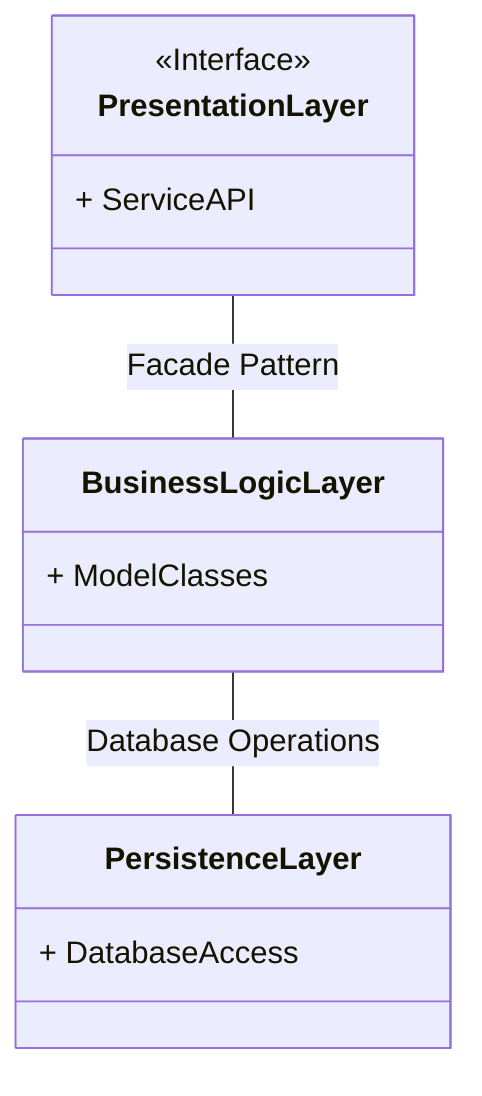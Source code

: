 classDiagram
  class PresentationLayer {
    <<Interface>>
    + ServiceAPI
  }
  class BusinessLogicLayer {
    + ModelClasses
  }
  class PersistenceLayer {
    + DatabaseAccess
  }
  PresentationLayer -- BusinessLogicLayer : Facade Pattern
  BusinessLogicLayer -- PersistenceLayer : Database Operations